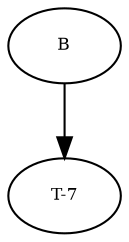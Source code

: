 digraph RGL__DirectedAdjacencyGraph {
    B [
        fontsize = 8,
        label = B
    ]

    "T-7" [
        fontsize = 8,
        label = "T-7"
    ]

    B -> "T-7" [
        fontsize = 8
    ]
}
